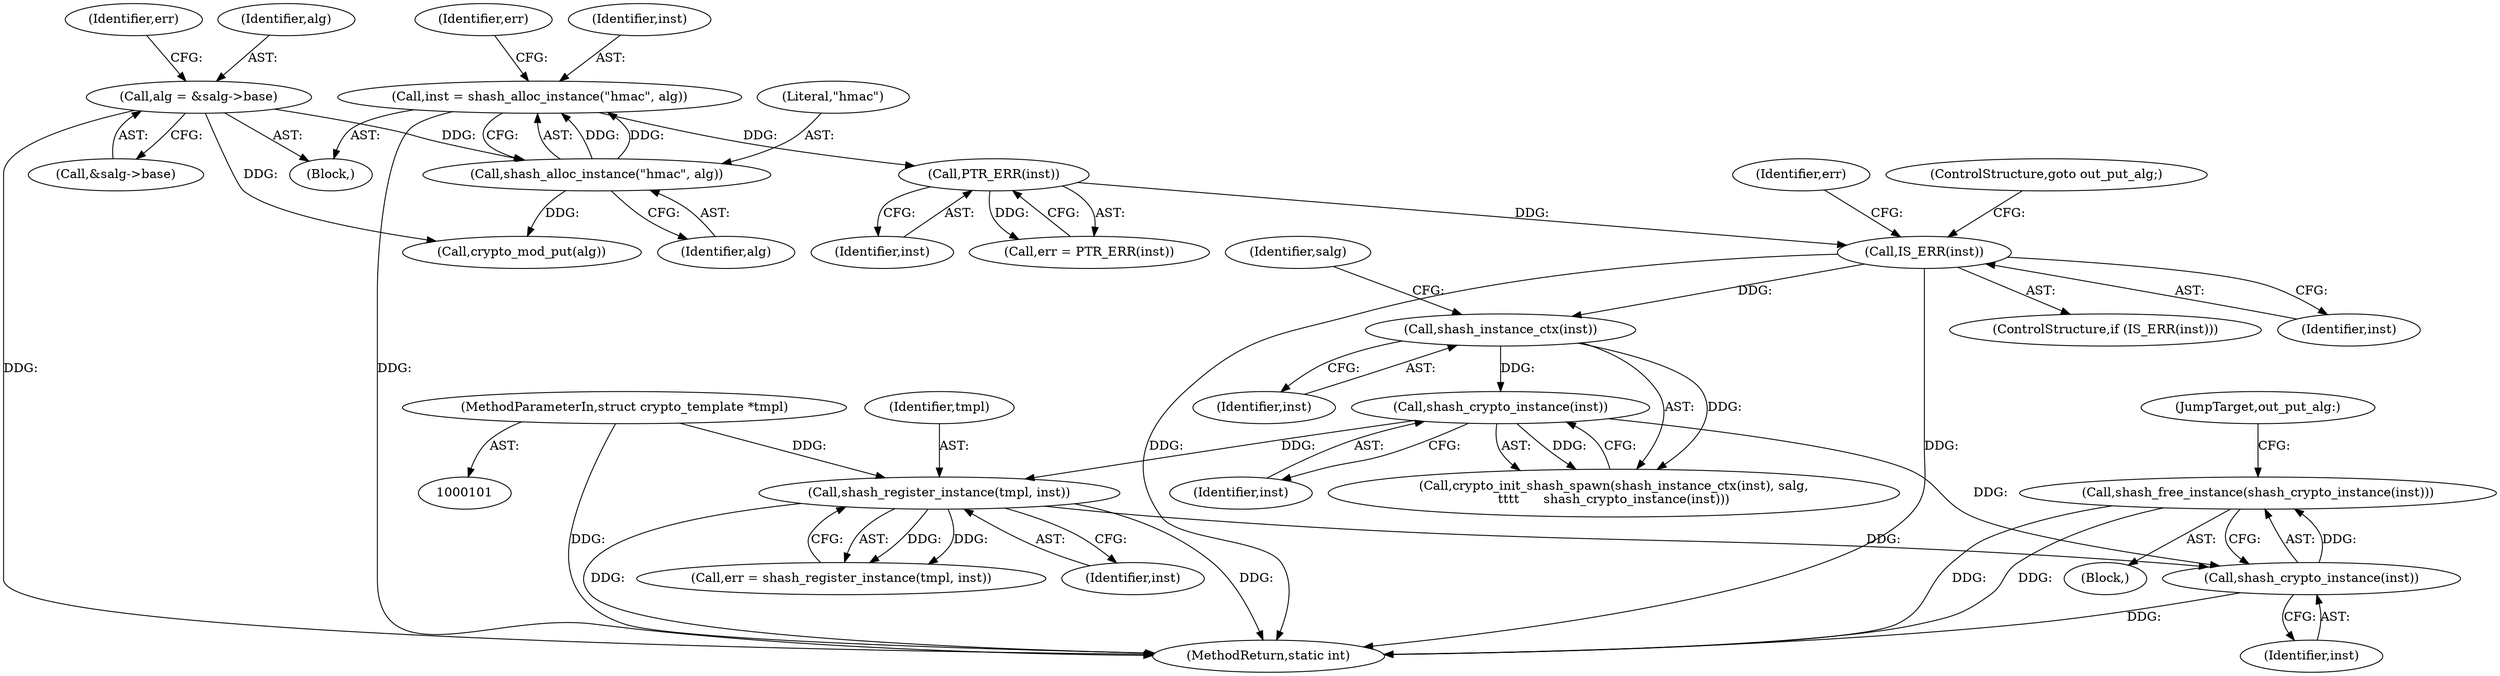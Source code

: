digraph "0_linux_af3ff8045bbf3e32f1a448542e73abb4c8ceb6f1@API" {
"1000343" [label="(Call,shash_free_instance(shash_crypto_instance(inst)))"];
"1000344" [label="(Call,shash_crypto_instance(inst))"];
"1000190" [label="(Call,shash_crypto_instance(inst))"];
"1000187" [label="(Call,shash_instance_ctx(inst))"];
"1000181" [label="(Call,IS_ERR(inst))"];
"1000178" [label="(Call,PTR_ERR(inst))"];
"1000171" [label="(Call,inst = shash_alloc_instance(\"hmac\", alg))"];
"1000173" [label="(Call,shash_alloc_instance(\"hmac\", alg))"];
"1000134" [label="(Call,alg = &salg->base)"];
"1000336" [label="(Call,shash_register_instance(tmpl, inst))"];
"1000102" [label="(MethodParameterIn,struct crypto_template *tmpl)"];
"1000173" [label="(Call,shash_alloc_instance(\"hmac\", alg))"];
"1000190" [label="(Call,shash_crypto_instance(inst))"];
"1000177" [label="(Identifier,err)"];
"1000338" [label="(Identifier,inst)"];
"1000336" [label="(Call,shash_register_instance(tmpl, inst))"];
"1000141" [label="(Identifier,err)"];
"1000186" [label="(Call,crypto_init_shash_spawn(shash_instance_ctx(inst), salg,\n\t\t\t\t      shash_crypto_instance(inst)))"];
"1000134" [label="(Call,alg = &salg->base)"];
"1000343" [label="(Call,shash_free_instance(shash_crypto_instance(inst)))"];
"1000182" [label="(Identifier,inst)"];
"1000174" [label="(Literal,\"hmac\")"];
"1000337" [label="(Identifier,tmpl)"];
"1000191" [label="(Identifier,inst)"];
"1000187" [label="(Call,shash_instance_ctx(inst))"];
"1000344" [label="(Call,shash_crypto_instance(inst))"];
"1000171" [label="(Call,inst = shash_alloc_instance(\"hmac\", alg))"];
"1000183" [label="(ControlStructure,goto out_put_alg;)"];
"1000178" [label="(Call,PTR_ERR(inst))"];
"1000341" [label="(Block,)"];
"1000345" [label="(Identifier,inst)"];
"1000189" [label="(Identifier,salg)"];
"1000176" [label="(Call,err = PTR_ERR(inst))"];
"1000135" [label="(Identifier,alg)"];
"1000351" [label="(MethodReturn,static int)"];
"1000346" [label="(JumpTarget,out_put_alg:)"];
"1000175" [label="(Identifier,alg)"];
"1000180" [label="(ControlStructure,if (IS_ERR(inst)))"];
"1000102" [label="(MethodParameterIn,struct crypto_template *tmpl)"];
"1000334" [label="(Call,err = shash_register_instance(tmpl, inst))"];
"1000188" [label="(Identifier,inst)"];
"1000172" [label="(Identifier,inst)"];
"1000179" [label="(Identifier,inst)"];
"1000181" [label="(Call,IS_ERR(inst))"];
"1000104" [label="(Block,)"];
"1000185" [label="(Identifier,err)"];
"1000347" [label="(Call,crypto_mod_put(alg))"];
"1000136" [label="(Call,&salg->base)"];
"1000343" -> "1000341"  [label="AST: "];
"1000343" -> "1000344"  [label="CFG: "];
"1000344" -> "1000343"  [label="AST: "];
"1000346" -> "1000343"  [label="CFG: "];
"1000343" -> "1000351"  [label="DDG: "];
"1000343" -> "1000351"  [label="DDG: "];
"1000344" -> "1000343"  [label="DDG: "];
"1000344" -> "1000345"  [label="CFG: "];
"1000345" -> "1000344"  [label="AST: "];
"1000344" -> "1000351"  [label="DDG: "];
"1000190" -> "1000344"  [label="DDG: "];
"1000336" -> "1000344"  [label="DDG: "];
"1000190" -> "1000186"  [label="AST: "];
"1000190" -> "1000191"  [label="CFG: "];
"1000191" -> "1000190"  [label="AST: "];
"1000186" -> "1000190"  [label="CFG: "];
"1000190" -> "1000186"  [label="DDG: "];
"1000187" -> "1000190"  [label="DDG: "];
"1000190" -> "1000336"  [label="DDG: "];
"1000187" -> "1000186"  [label="AST: "];
"1000187" -> "1000188"  [label="CFG: "];
"1000188" -> "1000187"  [label="AST: "];
"1000189" -> "1000187"  [label="CFG: "];
"1000187" -> "1000186"  [label="DDG: "];
"1000181" -> "1000187"  [label="DDG: "];
"1000181" -> "1000180"  [label="AST: "];
"1000181" -> "1000182"  [label="CFG: "];
"1000182" -> "1000181"  [label="AST: "];
"1000183" -> "1000181"  [label="CFG: "];
"1000185" -> "1000181"  [label="CFG: "];
"1000181" -> "1000351"  [label="DDG: "];
"1000181" -> "1000351"  [label="DDG: "];
"1000178" -> "1000181"  [label="DDG: "];
"1000178" -> "1000176"  [label="AST: "];
"1000178" -> "1000179"  [label="CFG: "];
"1000179" -> "1000178"  [label="AST: "];
"1000176" -> "1000178"  [label="CFG: "];
"1000178" -> "1000176"  [label="DDG: "];
"1000171" -> "1000178"  [label="DDG: "];
"1000171" -> "1000104"  [label="AST: "];
"1000171" -> "1000173"  [label="CFG: "];
"1000172" -> "1000171"  [label="AST: "];
"1000173" -> "1000171"  [label="AST: "];
"1000177" -> "1000171"  [label="CFG: "];
"1000171" -> "1000351"  [label="DDG: "];
"1000173" -> "1000171"  [label="DDG: "];
"1000173" -> "1000171"  [label="DDG: "];
"1000173" -> "1000175"  [label="CFG: "];
"1000174" -> "1000173"  [label="AST: "];
"1000175" -> "1000173"  [label="AST: "];
"1000134" -> "1000173"  [label="DDG: "];
"1000173" -> "1000347"  [label="DDG: "];
"1000134" -> "1000104"  [label="AST: "];
"1000134" -> "1000136"  [label="CFG: "];
"1000135" -> "1000134"  [label="AST: "];
"1000136" -> "1000134"  [label="AST: "];
"1000141" -> "1000134"  [label="CFG: "];
"1000134" -> "1000351"  [label="DDG: "];
"1000134" -> "1000347"  [label="DDG: "];
"1000336" -> "1000334"  [label="AST: "];
"1000336" -> "1000338"  [label="CFG: "];
"1000337" -> "1000336"  [label="AST: "];
"1000338" -> "1000336"  [label="AST: "];
"1000334" -> "1000336"  [label="CFG: "];
"1000336" -> "1000351"  [label="DDG: "];
"1000336" -> "1000351"  [label="DDG: "];
"1000336" -> "1000334"  [label="DDG: "];
"1000336" -> "1000334"  [label="DDG: "];
"1000102" -> "1000336"  [label="DDG: "];
"1000102" -> "1000101"  [label="AST: "];
"1000102" -> "1000351"  [label="DDG: "];
}
